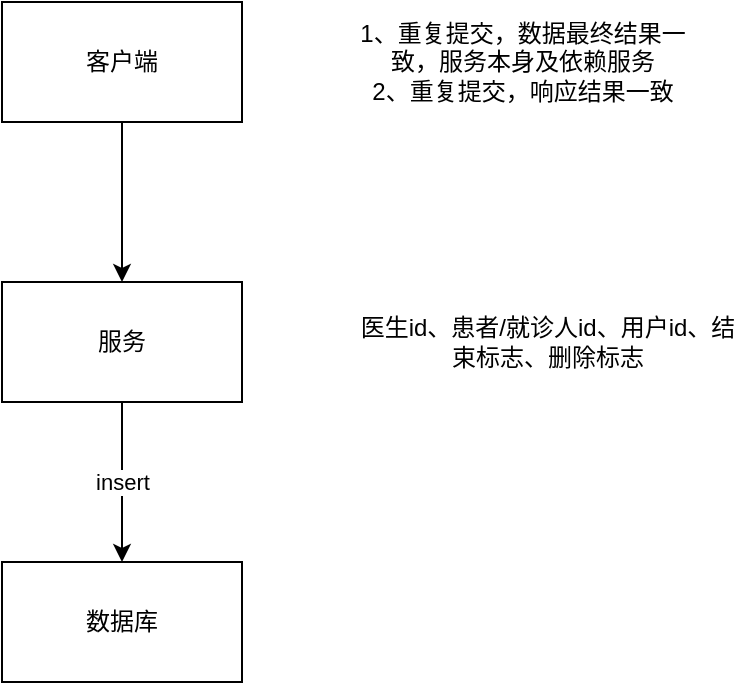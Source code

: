 <mxfile version="14.2.9" type="github"><diagram id="3RR7lsK6owSK7kCV3FFA" name="Page-1"><mxGraphModel dx="1038" dy="548" grid="1" gridSize="10" guides="1" tooltips="1" connect="1" arrows="1" fold="1" page="1" pageScale="1" pageWidth="827" pageHeight="1169" math="0" shadow="0"><root><mxCell id="0"/><mxCell id="1" parent="0"/><mxCell id="i6QJxO5kpSgKZ5Ul2PgG-3" value="" style="edgeStyle=orthogonalEdgeStyle;rounded=0;orthogonalLoop=1;jettySize=auto;html=1;" edge="1" parent="1" source="i6QJxO5kpSgKZ5Ul2PgG-1" target="i6QJxO5kpSgKZ5Ul2PgG-2"><mxGeometry relative="1" as="geometry"/></mxCell><mxCell id="i6QJxO5kpSgKZ5Ul2PgG-1" value="客户端" style="rounded=0;whiteSpace=wrap;html=1;" vertex="1" parent="1"><mxGeometry x="190" y="60" width="120" height="60" as="geometry"/></mxCell><mxCell id="i6QJxO5kpSgKZ5Ul2PgG-5" value="insert" style="edgeStyle=orthogonalEdgeStyle;rounded=0;orthogonalLoop=1;jettySize=auto;html=1;" edge="1" parent="1" source="i6QJxO5kpSgKZ5Ul2PgG-2" target="i6QJxO5kpSgKZ5Ul2PgG-4"><mxGeometry relative="1" as="geometry"/></mxCell><mxCell id="i6QJxO5kpSgKZ5Ul2PgG-2" value="服务" style="rounded=0;whiteSpace=wrap;html=1;" vertex="1" parent="1"><mxGeometry x="190" y="200" width="120" height="60" as="geometry"/></mxCell><mxCell id="i6QJxO5kpSgKZ5Ul2PgG-4" value="数据库" style="rounded=0;whiteSpace=wrap;html=1;" vertex="1" parent="1"><mxGeometry x="190" y="340" width="120" height="60" as="geometry"/></mxCell><mxCell id="i6QJxO5kpSgKZ5Ul2PgG-6" value="医生id、患者/就诊人id、用户id、结束标志、删除标志" style="text;html=1;strokeColor=none;fillColor=none;align=center;verticalAlign=middle;whiteSpace=wrap;rounded=0;" vertex="1" parent="1"><mxGeometry x="362.5" y="210" width="200" height="40" as="geometry"/></mxCell><mxCell id="i6QJxO5kpSgKZ5Ul2PgG-7" value="1、重复提交，数据最终结果一致，服务本身及依赖服务&lt;br&gt;2、重复提交，响应结果一致" style="text;html=1;strokeColor=none;fillColor=none;align=center;verticalAlign=middle;whiteSpace=wrap;rounded=0;" vertex="1" parent="1"><mxGeometry x="362.5" y="65" width="175" height="50" as="geometry"/></mxCell></root></mxGraphModel></diagram></mxfile>